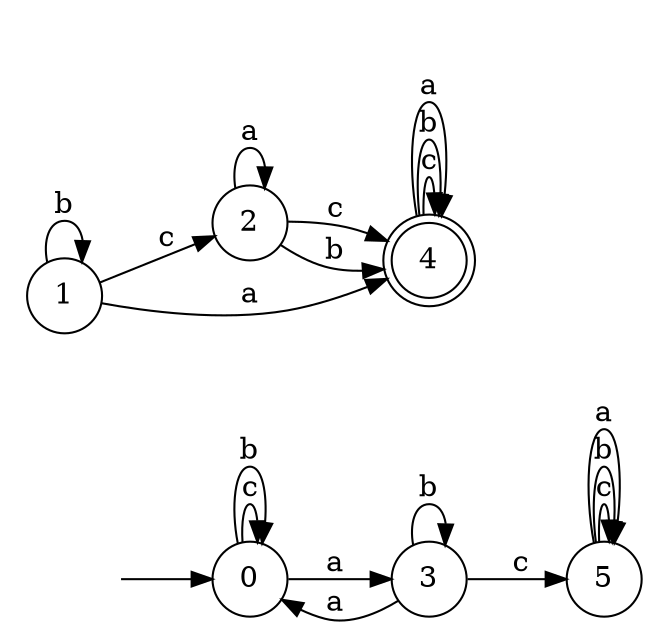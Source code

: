 digraph {
  rankdir=LR;
  0 [label="0", shape = circle];
  0 -> 0 [label="c"];
  0 -> 0 [label="b"];
  0 -> 3 [label="a"];
  1 [label="1", shape = circle];
  1 -> 2 [label="c"];
  1 -> 1 [label="b"];
  1 -> 4 [label="a"];
  2 [label="2", shape = circle];
  2 -> 4 [label="c"];
  2 -> 4 [label="b"];
  2 -> 2 [label="a"];
  3 [label="3", shape = circle];
  3 -> 5 [label="c"];
  3 -> 3 [label="b"];
  3 -> 0 [label="a"];
  4 [label="4", shape = doublecircle];
  4 -> 4 [label="c"];
  4 -> 4 [label="b"];
  4 -> 4 [label="a"];
  5 [label="5", shape = circle];
  5 -> 5 [label="c"];
  5 -> 5 [label="b"];
  5 -> 5 [label="a"];
  6 [label="", shape = plaintext];
  6 -> 0 [label=""];
}
